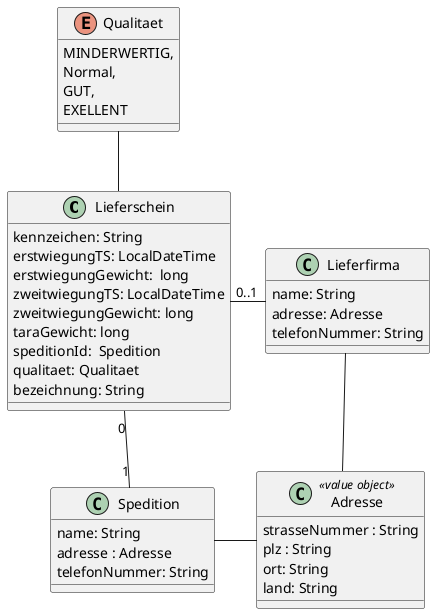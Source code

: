 @startuml
'https://plantuml.com/sequence-diagram


class Lieferschein
{
    kennzeichen: String
    erstwiegungTS: LocalDateTime
    erstwiegungGewicht:  long
    zweitwiegungTS: LocalDateTime
    zweitwiegungGewicht: long
    taraGewicht: long
    speditionId:  Spedition
    qualitaet: Qualitaet
    bezeichnung: String

}

class Spedition
{
    name: String
    adresse : Adresse
    telefonNummer: String
}

class Lieferfirma
{
    name: String
    adresse: Adresse
    telefonNummer: String
}

class Adresse<<value object>>
{
    strasseNummer : String
    plz : String
    ort: String
    land: String
}


enum Qualitaet{
 MINDERWERTIG,
 Normal,
 GUT,
 EXELLENT
}

Lieferschein "0" -down- "1" Spedition
Lieferschein "0..1" -right-  Lieferfirma
Lieferschein -up-  Qualitaet
Spedition  -right- Adresse
Lieferfirma -down- Adresse


@enduml